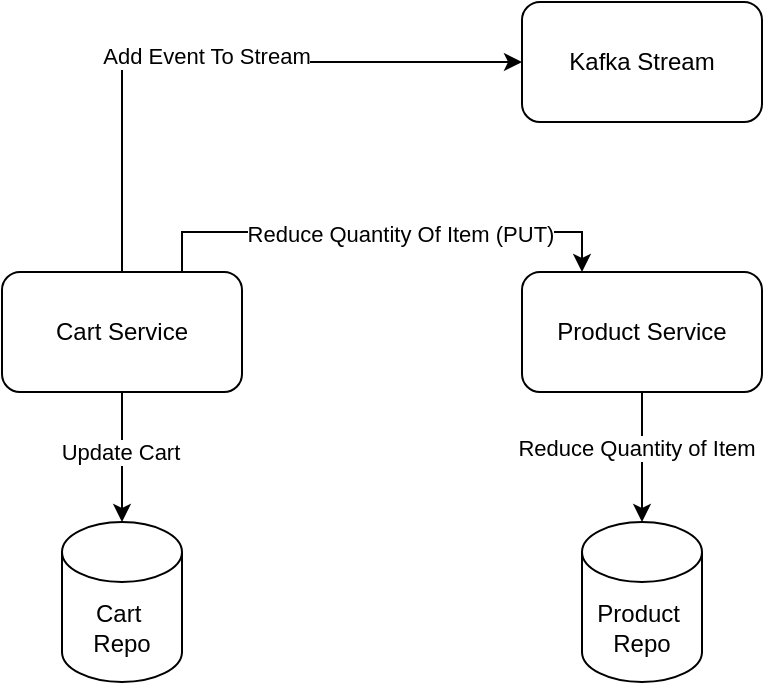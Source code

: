 <mxfile version="24.7.17">
  <diagram name="Page-1" id="dOSW6VHDcdS2cAASUwh3">
    <mxGraphModel dx="1010" dy="568" grid="1" gridSize="10" guides="1" tooltips="1" connect="1" arrows="1" fold="1" page="1" pageScale="1" pageWidth="827" pageHeight="1169" math="0" shadow="0">
      <root>
        <mxCell id="0" />
        <mxCell id="1" parent="0" />
        <mxCell id="seeg1bBNV1r2v_DMWdt_-9" style="edgeStyle=orthogonalEdgeStyle;rounded=0;orthogonalLoop=1;jettySize=auto;html=1;exitX=0.75;exitY=0;exitDx=0;exitDy=0;entryX=0.25;entryY=0;entryDx=0;entryDy=0;" edge="1" parent="1" source="seeg1bBNV1r2v_DMWdt_-2" target="seeg1bBNV1r2v_DMWdt_-6">
          <mxGeometry relative="1" as="geometry" />
        </mxCell>
        <mxCell id="seeg1bBNV1r2v_DMWdt_-10" value="Reduce Quantity Of Item (PUT)" style="edgeLabel;html=1;align=center;verticalAlign=middle;resizable=0;points=[];" vertex="1" connectable="0" parent="seeg1bBNV1r2v_DMWdt_-9">
          <mxGeometry x="0.07" y="-1" relative="1" as="geometry">
            <mxPoint as="offset" />
          </mxGeometry>
        </mxCell>
        <mxCell id="seeg1bBNV1r2v_DMWdt_-15" style="edgeStyle=orthogonalEdgeStyle;rounded=0;orthogonalLoop=1;jettySize=auto;html=1;entryX=0;entryY=0.5;entryDx=0;entryDy=0;exitX=0.5;exitY=0;exitDx=0;exitDy=0;" edge="1" parent="1" source="seeg1bBNV1r2v_DMWdt_-2" target="seeg1bBNV1r2v_DMWdt_-14">
          <mxGeometry relative="1" as="geometry" />
        </mxCell>
        <mxCell id="seeg1bBNV1r2v_DMWdt_-16" value="Add Event To Stream" style="edgeLabel;html=1;align=center;verticalAlign=middle;resizable=0;points=[];" vertex="1" connectable="0" parent="seeg1bBNV1r2v_DMWdt_-15">
          <mxGeometry x="-0.037" y="3" relative="1" as="geometry">
            <mxPoint as="offset" />
          </mxGeometry>
        </mxCell>
        <mxCell id="seeg1bBNV1r2v_DMWdt_-2" value="Cart Service" style="rounded=1;whiteSpace=wrap;html=1;" vertex="1" parent="1">
          <mxGeometry x="480" y="555" width="120" height="60" as="geometry" />
        </mxCell>
        <mxCell id="seeg1bBNV1r2v_DMWdt_-3" value="Cart&amp;nbsp;&lt;div&gt;Repo&lt;/div&gt;" style="shape=cylinder3;whiteSpace=wrap;html=1;boundedLbl=1;backgroundOutline=1;size=15;" vertex="1" parent="1">
          <mxGeometry x="510" y="680" width="60" height="80" as="geometry" />
        </mxCell>
        <mxCell id="seeg1bBNV1r2v_DMWdt_-4" style="edgeStyle=orthogonalEdgeStyle;rounded=0;orthogonalLoop=1;jettySize=auto;html=1;exitX=0.5;exitY=1;exitDx=0;exitDy=0;entryX=0.5;entryY=0;entryDx=0;entryDy=0;entryPerimeter=0;" edge="1" parent="1" source="seeg1bBNV1r2v_DMWdt_-2" target="seeg1bBNV1r2v_DMWdt_-3">
          <mxGeometry relative="1" as="geometry">
            <Array as="points">
              <mxPoint x="540" y="660" />
              <mxPoint x="540" y="660" />
            </Array>
          </mxGeometry>
        </mxCell>
        <mxCell id="seeg1bBNV1r2v_DMWdt_-11" value="Update Cart" style="edgeLabel;html=1;align=center;verticalAlign=middle;resizable=0;points=[];" vertex="1" connectable="0" parent="seeg1bBNV1r2v_DMWdt_-4">
          <mxGeometry x="-0.086" y="-1" relative="1" as="geometry">
            <mxPoint as="offset" />
          </mxGeometry>
        </mxCell>
        <mxCell id="seeg1bBNV1r2v_DMWdt_-6" value="Product Service" style="rounded=1;whiteSpace=wrap;html=1;" vertex="1" parent="1">
          <mxGeometry x="740" y="555" width="120" height="60" as="geometry" />
        </mxCell>
        <mxCell id="seeg1bBNV1r2v_DMWdt_-7" value="Product&amp;nbsp;&lt;div&gt;Repo&lt;/div&gt;" style="shape=cylinder3;whiteSpace=wrap;html=1;boundedLbl=1;backgroundOutline=1;size=15;" vertex="1" parent="1">
          <mxGeometry x="770" y="680" width="60" height="80" as="geometry" />
        </mxCell>
        <mxCell id="seeg1bBNV1r2v_DMWdt_-8" style="edgeStyle=orthogonalEdgeStyle;rounded=0;orthogonalLoop=1;jettySize=auto;html=1;exitX=0.5;exitY=1;exitDx=0;exitDy=0;entryX=0.5;entryY=0;entryDx=0;entryDy=0;entryPerimeter=0;" edge="1" parent="1" source="seeg1bBNV1r2v_DMWdt_-6" target="seeg1bBNV1r2v_DMWdt_-7">
          <mxGeometry relative="1" as="geometry" />
        </mxCell>
        <mxCell id="seeg1bBNV1r2v_DMWdt_-12" value="Reduce Quantity of Item" style="edgeLabel;html=1;align=center;verticalAlign=middle;resizable=0;points=[];" vertex="1" connectable="0" parent="seeg1bBNV1r2v_DMWdt_-8">
          <mxGeometry x="-0.156" y="-3" relative="1" as="geometry">
            <mxPoint as="offset" />
          </mxGeometry>
        </mxCell>
        <mxCell id="seeg1bBNV1r2v_DMWdt_-14" value="Kafka Stream" style="rounded=1;whiteSpace=wrap;html=1;" vertex="1" parent="1">
          <mxGeometry x="740" y="420" width="120" height="60" as="geometry" />
        </mxCell>
      </root>
    </mxGraphModel>
  </diagram>
</mxfile>
